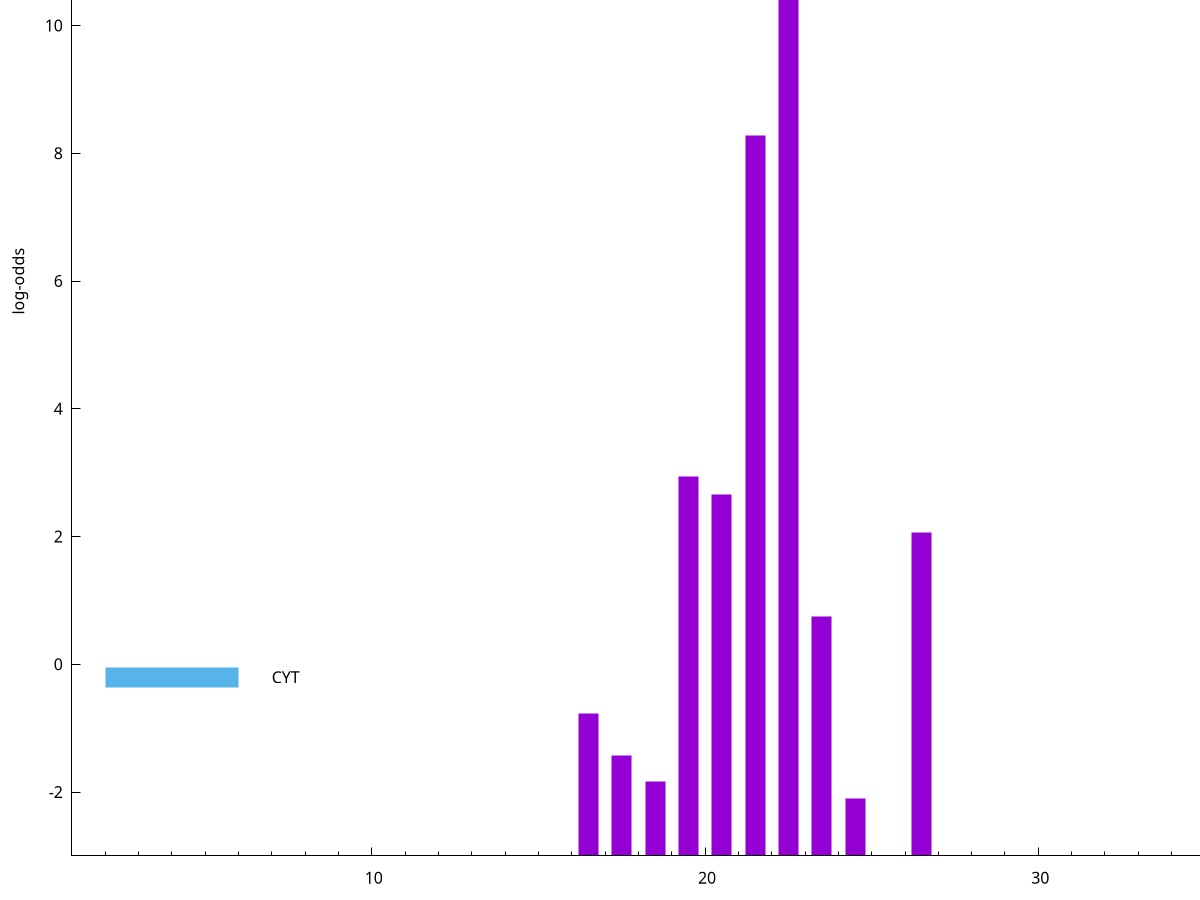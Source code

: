 set title "LipoP predictions for SPy_0292"
set size 2., 1.4
set xrange [1:70] 
set mxtics 10
set yrange [-3:15]
set y2range [0:18]
set ylabel "log-odds"
set term postscript eps color solid "Helvetica" 30
set output "SPy_0292.eps"
set arrow from 2,11.3779 to 6,11.3779 nohead lt 1 lw 20
set label "SpI" at 7,11.3779
set arrow from 2,-0.200913 to 6,-0.200913 nohead lt 3 lw 20
set label "CYT" at 7,-0.200913
set arrow from 2,11.3779 to 6,11.3779 nohead lt 1 lw 20
set label "SpI" at 7,11.3779
# NOTE: The scores below are the log-odds scores with the threshold
# NOTE: subtracted (a hack to make gnuplot make the histogram all
# NOTE: look nice).
plot "-" axes x1y2 title "" with impulses lt 1 lw 20
22.500000 14.185100
21.500000 11.283430
19.500000 5.936370
20.500000 5.663720
26.500000 5.060340
23.500000 3.751050
16.500000 2.225780
17.500000 1.578660
18.500000 1.160640
24.500000 0.891770
e
exit
